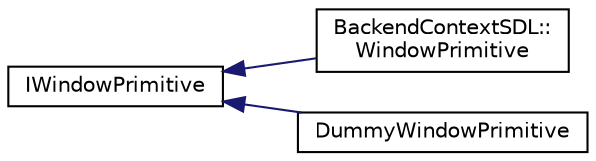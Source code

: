 digraph "Graphical Class Hierarchy"
{
 // LATEX_PDF_SIZE
  edge [fontname="Helvetica",fontsize="10",labelfontname="Helvetica",labelfontsize="10"];
  node [fontname="Helvetica",fontsize="10",shape=record];
  rankdir="LR";
  Node0 [label="IWindowPrimitive",height=0.2,width=0.4,color="black", fillcolor="white", style="filled",URL="$struct_i_window_primitive.html",tooltip=" "];
  Node0 -> Node1 [dir="back",color="midnightblue",fontsize="10",style="solid",fontname="Helvetica"];
  Node1 [label="BackendContextSDL::\lWindowPrimitive",height=0.2,width=0.4,color="black", fillcolor="white", style="filled",URL="$struct_backend_context_s_d_l_1_1_window_primitive.html",tooltip=" "];
  Node0 -> Node2 [dir="back",color="midnightblue",fontsize="10",style="solid",fontname="Helvetica"];
  Node2 [label="DummyWindowPrimitive",height=0.2,width=0.4,color="black", fillcolor="white", style="filled",URL="$struct_dummy_window_primitive.html",tooltip=" "];
}
